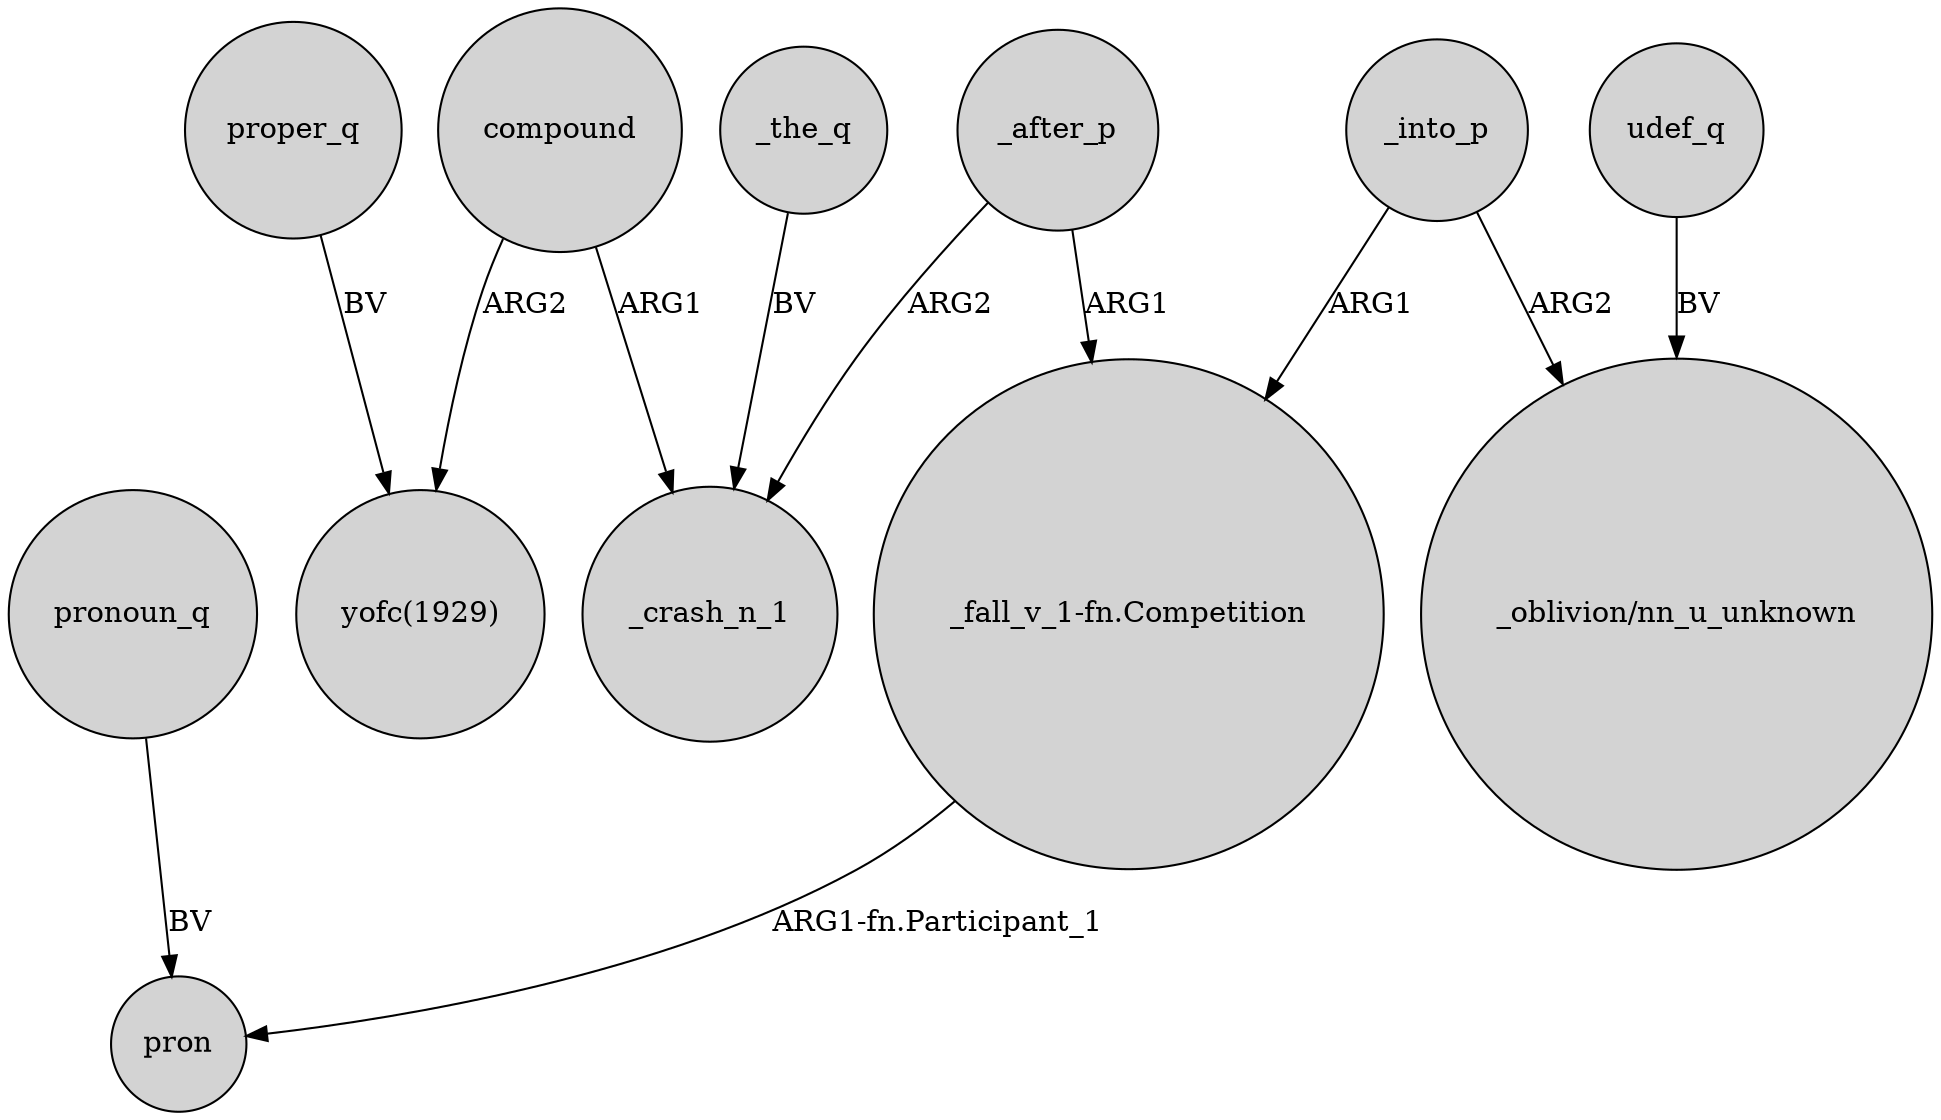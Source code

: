 digraph {
	node [shape=circle style=filled]
	pronoun_q -> pron [label=BV]
	_after_p -> "_fall_v_1-fn.Competition" [label=ARG1]
	_into_p -> "_fall_v_1-fn.Competition" [label=ARG1]
	"_fall_v_1-fn.Competition" -> pron [label="ARG1-fn.Participant_1"]
	_the_q -> _crash_n_1 [label=BV]
	_into_p -> "_oblivion/nn_u_unknown" [label=ARG2]
	udef_q -> "_oblivion/nn_u_unknown" [label=BV]
	compound -> _crash_n_1 [label=ARG1]
	proper_q -> "yofc(1929)" [label=BV]
	compound -> "yofc(1929)" [label=ARG2]
	_after_p -> _crash_n_1 [label=ARG2]
}
